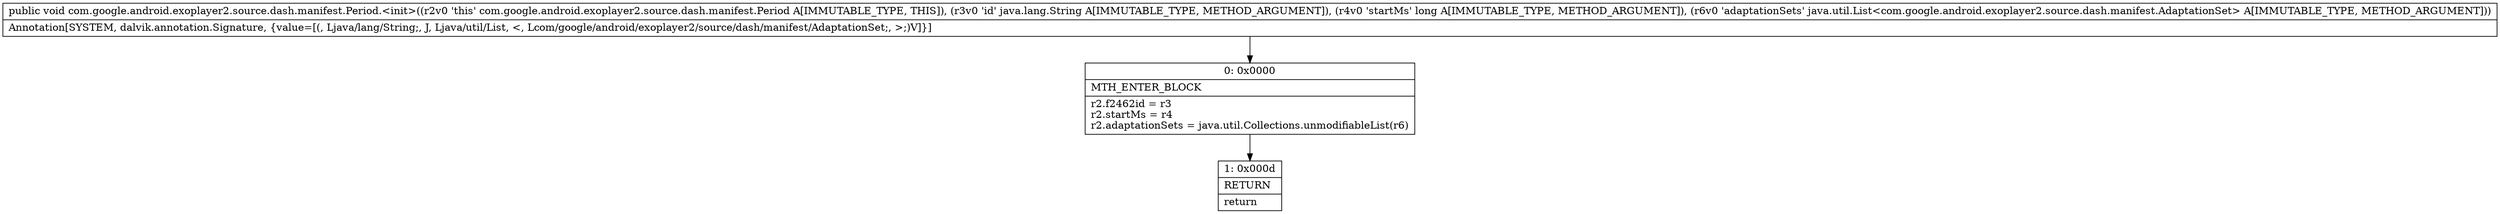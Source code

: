 digraph "CFG forcom.google.android.exoplayer2.source.dash.manifest.Period.\<init\>(Ljava\/lang\/String;JLjava\/util\/List;)V" {
Node_0 [shape=record,label="{0\:\ 0x0000|MTH_ENTER_BLOCK\l|r2.f2462id = r3\lr2.startMs = r4\lr2.adaptationSets = java.util.Collections.unmodifiableList(r6)\l}"];
Node_1 [shape=record,label="{1\:\ 0x000d|RETURN\l|return\l}"];
MethodNode[shape=record,label="{public void com.google.android.exoplayer2.source.dash.manifest.Period.\<init\>((r2v0 'this' com.google.android.exoplayer2.source.dash.manifest.Period A[IMMUTABLE_TYPE, THIS]), (r3v0 'id' java.lang.String A[IMMUTABLE_TYPE, METHOD_ARGUMENT]), (r4v0 'startMs' long A[IMMUTABLE_TYPE, METHOD_ARGUMENT]), (r6v0 'adaptationSets' java.util.List\<com.google.android.exoplayer2.source.dash.manifest.AdaptationSet\> A[IMMUTABLE_TYPE, METHOD_ARGUMENT]))  | Annotation[SYSTEM, dalvik.annotation.Signature, \{value=[(, Ljava\/lang\/String;, J, Ljava\/util\/List, \<, Lcom\/google\/android\/exoplayer2\/source\/dash\/manifest\/AdaptationSet;, \>;)V]\}]\l}"];
MethodNode -> Node_0;
Node_0 -> Node_1;
}

